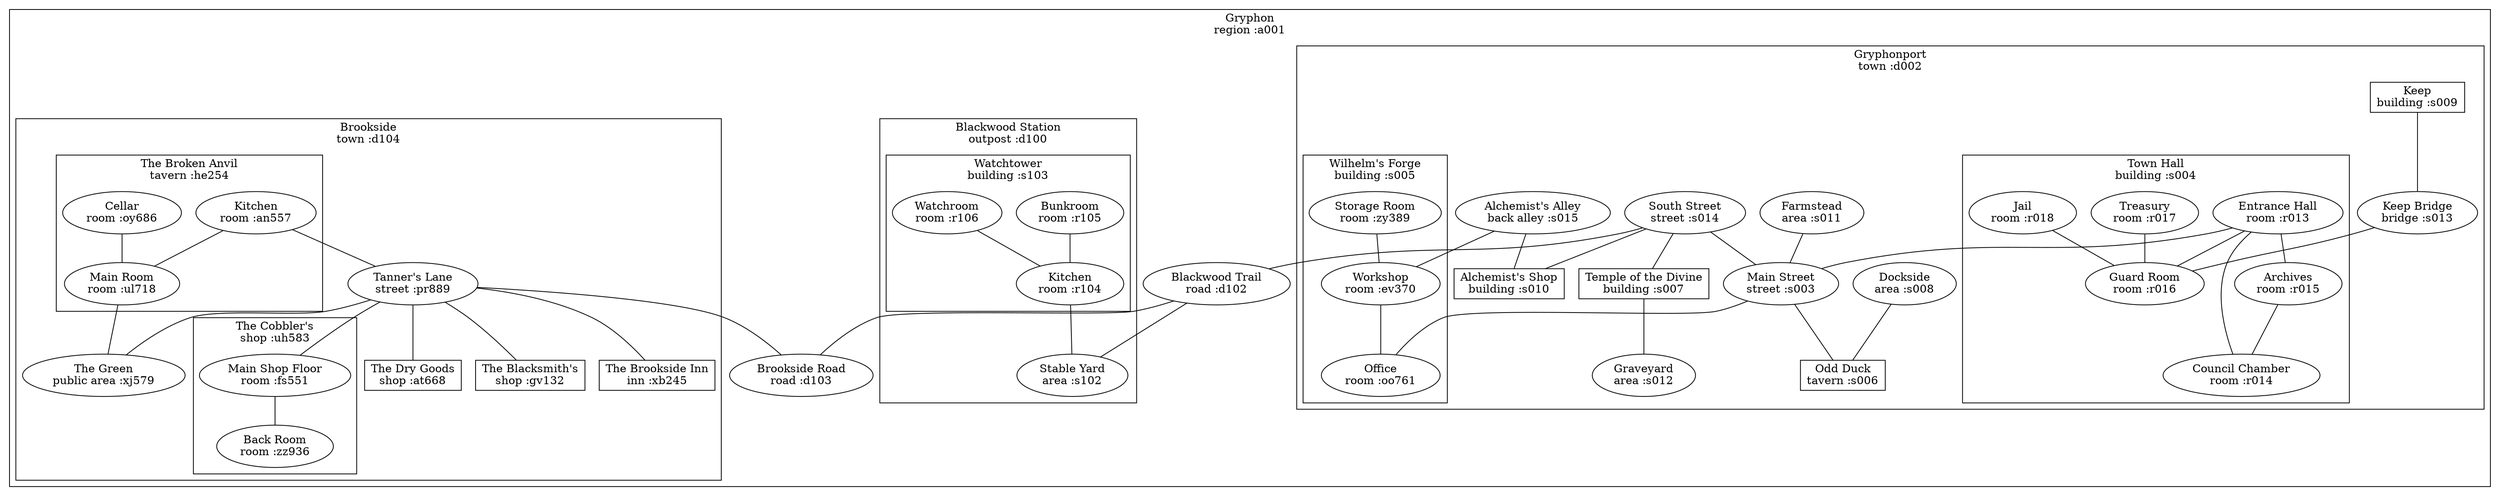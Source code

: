 graph world {
  subgraph cluster_a001 {
  label="Gryphon\nregion :a001";
    subgraph cluster_d002 {
    label="Gryphonport\ntown :d002";
      s003[shape=ellipse, label="Main Street\nstreet :s003"];
      subgraph cluster_s004 {
      label="Town Hall\nbuilding :s004";
        r013[shape=ellipse, label="Entrance Hall\nroom :r013"];
        r014[shape=ellipse, label="Council Chamber\nroom :r014"];
        r015[shape=ellipse, label="Archives\nroom :r015"];
        r016[shape=ellipse, label="Guard Room\nroom :r016"];
        r017[shape=ellipse, label="Treasury\nroom :r017"];
        r018[shape=ellipse, label="Jail\nroom :r018"];
      }
      subgraph cluster_s005 {
      label="Wilhelm's Forge\nbuilding :s005";
        ev370[shape=ellipse, label="Workshop\nroom :ev370"];
        oo761[shape=ellipse, label="Office\nroom :oo761"];
        zy389[shape=ellipse, label="Storage Room\nroom :zy389"];
      }
      s006[shape=box, label="Odd Duck\ntavern :s006"];
      s007[shape=box, label="Temple of the Divine\nbuilding :s007"];
      s008[shape=ellipse, label="Dockside\narea :s008"];
      s009[shape=box, label="Keep\nbuilding :s009"];
      s010[shape=box, label="Alchemist's Shop\nbuilding :s010"];
      s011[shape=ellipse, label="Farmstead\narea :s011"];
      s012[shape=ellipse, label="Graveyard\narea :s012"];
      s013[shape=ellipse, label="Keep Bridge\nbridge :s013"];
      s014[shape=ellipse, label="South Street\nstreet :s014"];
      s015[shape=ellipse, label="Alchemist's Alley\nback alley :s015"];
    }
    subgraph cluster_d100 {
    label="Blackwood Station\noutpost :d100";
      s102[shape=ellipse, label="Stable Yard\narea :s102"];
      subgraph cluster_s103 {
      label="Watchtower\nbuilding :s103";
        r104[shape=ellipse, label="Kitchen\nroom :r104"];
        r105[shape=ellipse, label="Bunkroom\nroom :r105"];
        r106[shape=ellipse, label="Watchroom\nroom :r106"];
      }
    }
    d102[shape=ellipse, label="Blackwood Trail\nroad :d102"];
    d103[shape=ellipse, label="Brookside Road\nroad :d103"];
    subgraph cluster_d104 {
    label="Brookside\ntown :d104";
      at668[shape=box, label="The Dry Goods\nshop :at668"];
      gv132[shape=box, label="The Blacksmith's\nshop :gv132"];
      subgraph cluster_he254 {
      label="The Broken Anvil\ntavern :he254";
        an557[shape=ellipse, label="Kitchen\nroom :an557"];
        oy686[shape=ellipse, label="Cellar\nroom :oy686"];
        ul718[shape=ellipse, label="Main Room\nroom :ul718"];
      }
      pr889[shape=ellipse, label="Tanner's Lane\nstreet :pr889"];
      subgraph cluster_uh583 {
      label="The Cobbler's\nshop :uh583";
        fs551[shape=ellipse, label="Main Shop Floor\nroom :fs551"];
        zz936[shape=ellipse, label="Back Room\nroom :zz936"];
      }
      xb245[shape=box, label="The Brookside Inn\ninn :xb245"];
      xj579[shape=ellipse, label="The Green\npublic area :xj579"];
    }
  }
  oy686 -- ul718;
  s003 -- s006;
  s013 -- r016;
  xj579 -- ul718;
  zy389 -- ev370;
  pr889 -- d103;
  d102 -- s102;
  s014 -- d102;
  d102 -- d103;
  r106 -- r104;
  s007 -- s012;
  s014 -- s003;
  r104 -- s102;
  r018 -- r016;
  pr889 -- gv132;
  r013 -- r015;
  s008 -- s006;
  an557 -- ul718;
  r015 -- r014;
  r013 -- s003;
  r013 -- r014;
  s009 -- s013;
  r017 -- r016;
  pr889 -- at668;
  an557 -- pr889;
  pr889 -- xj579;
  fs551 -- zz936;
  pr889 -- xb245;
  s014 -- s010;
  s003 -- oo761;
  s015 -- ev370;
  ev370 -- oo761;
  s014 -- s007;
  s015 -- s010;
  r105 -- r104;
  r013 -- r016;
  pr889 -- fs551;
  s011 -- s003;
}
